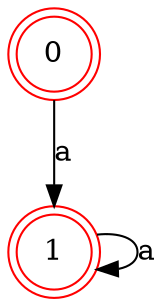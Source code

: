 digraph {
	0 [label="0" color=red shape=doublecircle]
	1 [label="1" color=red shape=doublecircle]
	0 -> 1 [label="a"]
	1 -> 1 [label="a"]
}